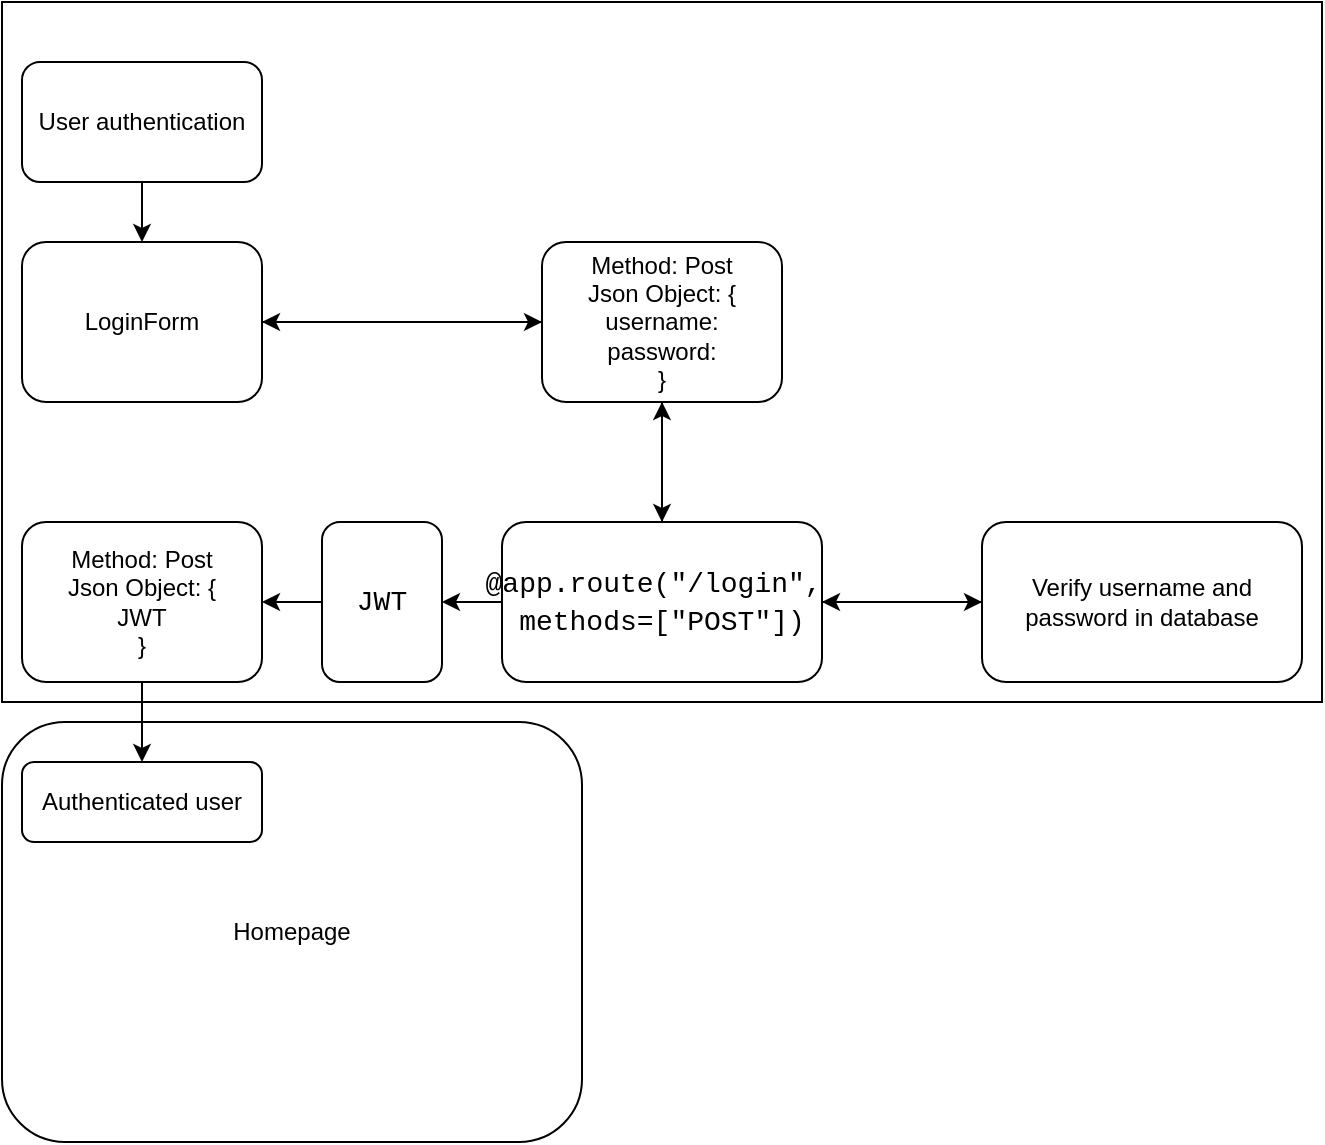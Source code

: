 <mxfile version="12.2.4" pages="1"><diagram id="P0LNNSsydbqr1LVo8Ix6" name="Page-1"><mxGraphModel dx="870" dy="593" grid="1" gridSize="10" guides="1" tooltips="1" connect="1" arrows="1" fold="1" page="1" pageScale="1" pageWidth="850" pageHeight="1100" math="0" shadow="0"><root><mxCell id="0"/><mxCell id="1" parent="0"/><mxCell id="29" value="" style="rounded=0;whiteSpace=wrap;html=1;" parent="1" vertex="1"><mxGeometry x="290" y="110" width="660" height="350" as="geometry"/></mxCell><mxCell id="27" value="Homepage" style="rounded=1;whiteSpace=wrap;html=1;" parent="1" vertex="1"><mxGeometry x="290" y="470" width="290" height="210" as="geometry"/></mxCell><mxCell id="4" value="" style="edgeStyle=orthogonalEdgeStyle;rounded=0;orthogonalLoop=1;jettySize=auto;html=1;" parent="1" source="2" target="3" edge="1"><mxGeometry relative="1" as="geometry"/></mxCell><mxCell id="2" value="User authentication" style="rounded=1;whiteSpace=wrap;html=1;" parent="1" vertex="1"><mxGeometry x="300" y="140" width="120" height="60" as="geometry"/></mxCell><mxCell id="9" value="" style="edgeStyle=orthogonalEdgeStyle;rounded=0;orthogonalLoop=1;jettySize=auto;html=1;" parent="1" source="3" target="8" edge="1"><mxGeometry relative="1" as="geometry"/></mxCell><mxCell id="3" value="LoginForm" style="rounded=1;whiteSpace=wrap;html=1;" parent="1" vertex="1"><mxGeometry x="300" y="230" width="120" height="80" as="geometry"/></mxCell><mxCell id="20" value="" style="edgeStyle=orthogonalEdgeStyle;rounded=0;orthogonalLoop=1;jettySize=auto;html=1;" parent="1" source="12" target="19" edge="1"><mxGeometry relative="1" as="geometry"/></mxCell><mxCell id="12" value="Method: Post&lt;br&gt;Json Object: {&lt;br&gt;JWT&lt;br&gt;}" style="rounded=1;whiteSpace=wrap;html=1;" parent="1" vertex="1"><mxGeometry x="300" y="370" width="120" height="80" as="geometry"/></mxCell><mxCell id="19" value="Authenticated user" style="rounded=1;whiteSpace=wrap;html=1;" parent="1" vertex="1"><mxGeometry x="300" y="490" width="120" height="40" as="geometry"/></mxCell><mxCell id="11" value="" style="edgeStyle=orthogonalEdgeStyle;rounded=0;orthogonalLoop=1;jettySize=auto;html=1;" parent="1" source="8" target="10" edge="1"><mxGeometry relative="1" as="geometry"/></mxCell><mxCell id="26" value="" style="edgeStyle=orthogonalEdgeStyle;rounded=0;orthogonalLoop=1;jettySize=auto;html=1;" parent="1" source="8" edge="1"><mxGeometry relative="1" as="geometry"><mxPoint x="420" y="270" as="targetPoint"/></mxGeometry></mxCell><mxCell id="8" value="Method: Post&lt;br&gt;Json Object: {&lt;br&gt;username:&lt;br&gt;password:&lt;br&gt;}" style="rounded=1;whiteSpace=wrap;html=1;" parent="1" vertex="1"><mxGeometry x="560" y="230" width="120" height="80" as="geometry"/></mxCell><mxCell id="17" value="" style="edgeStyle=orthogonalEdgeStyle;rounded=0;orthogonalLoop=1;jettySize=auto;html=1;" parent="1" source="10" target="16" edge="1"><mxGeometry relative="1" as="geometry"/></mxCell><mxCell id="22" value="" style="edgeStyle=orthogonalEdgeStyle;rounded=0;orthogonalLoop=1;jettySize=auto;html=1;" parent="1" source="10" target="21" edge="1"><mxGeometry relative="1" as="geometry"/></mxCell><mxCell id="24" value="" style="edgeStyle=orthogonalEdgeStyle;rounded=0;orthogonalLoop=1;jettySize=auto;html=1;" parent="1" source="10" target="8" edge="1"><mxGeometry relative="1" as="geometry"/></mxCell><mxCell id="10" value="&lt;div style=&quot;font-family: &amp;#34;consolas&amp;#34; , &amp;#34;courier new&amp;#34; , monospace ; font-size: 14px ; line-height: 19px ; white-space: pre&quot;&gt;@app.route(&quot;/login&quot;, &lt;br&gt;methods=[&quot;POST&quot;])&lt;/div&gt;" style="rounded=1;whiteSpace=wrap;html=1;" parent="1" vertex="1"><mxGeometry x="540" y="370" width="160" height="80" as="geometry"/></mxCell><mxCell id="23" value="" style="edgeStyle=orthogonalEdgeStyle;rounded=0;orthogonalLoop=1;jettySize=auto;html=1;" parent="1" source="21" target="10" edge="1"><mxGeometry relative="1" as="geometry"/></mxCell><mxCell id="21" value="Verify username and password in database" style="rounded=1;whiteSpace=wrap;html=1;" parent="1" vertex="1"><mxGeometry x="780" y="370" width="160" height="80" as="geometry"/></mxCell><mxCell id="18" value="" style="edgeStyle=orthogonalEdgeStyle;rounded=0;orthogonalLoop=1;jettySize=auto;html=1;" parent="1" source="16" target="12" edge="1"><mxGeometry relative="1" as="geometry"/></mxCell><mxCell id="16" value="&lt;div style=&quot;font-family: &amp;#34;consolas&amp;#34; , &amp;#34;courier new&amp;#34; , monospace ; font-size: 14px ; line-height: 19px ; white-space: pre&quot;&gt;JWT&lt;/div&gt;" style="rounded=1;whiteSpace=wrap;html=1;" parent="1" vertex="1"><mxGeometry x="450" y="370" width="60" height="80" as="geometry"/></mxCell></root></mxGraphModel></diagram></mxfile>